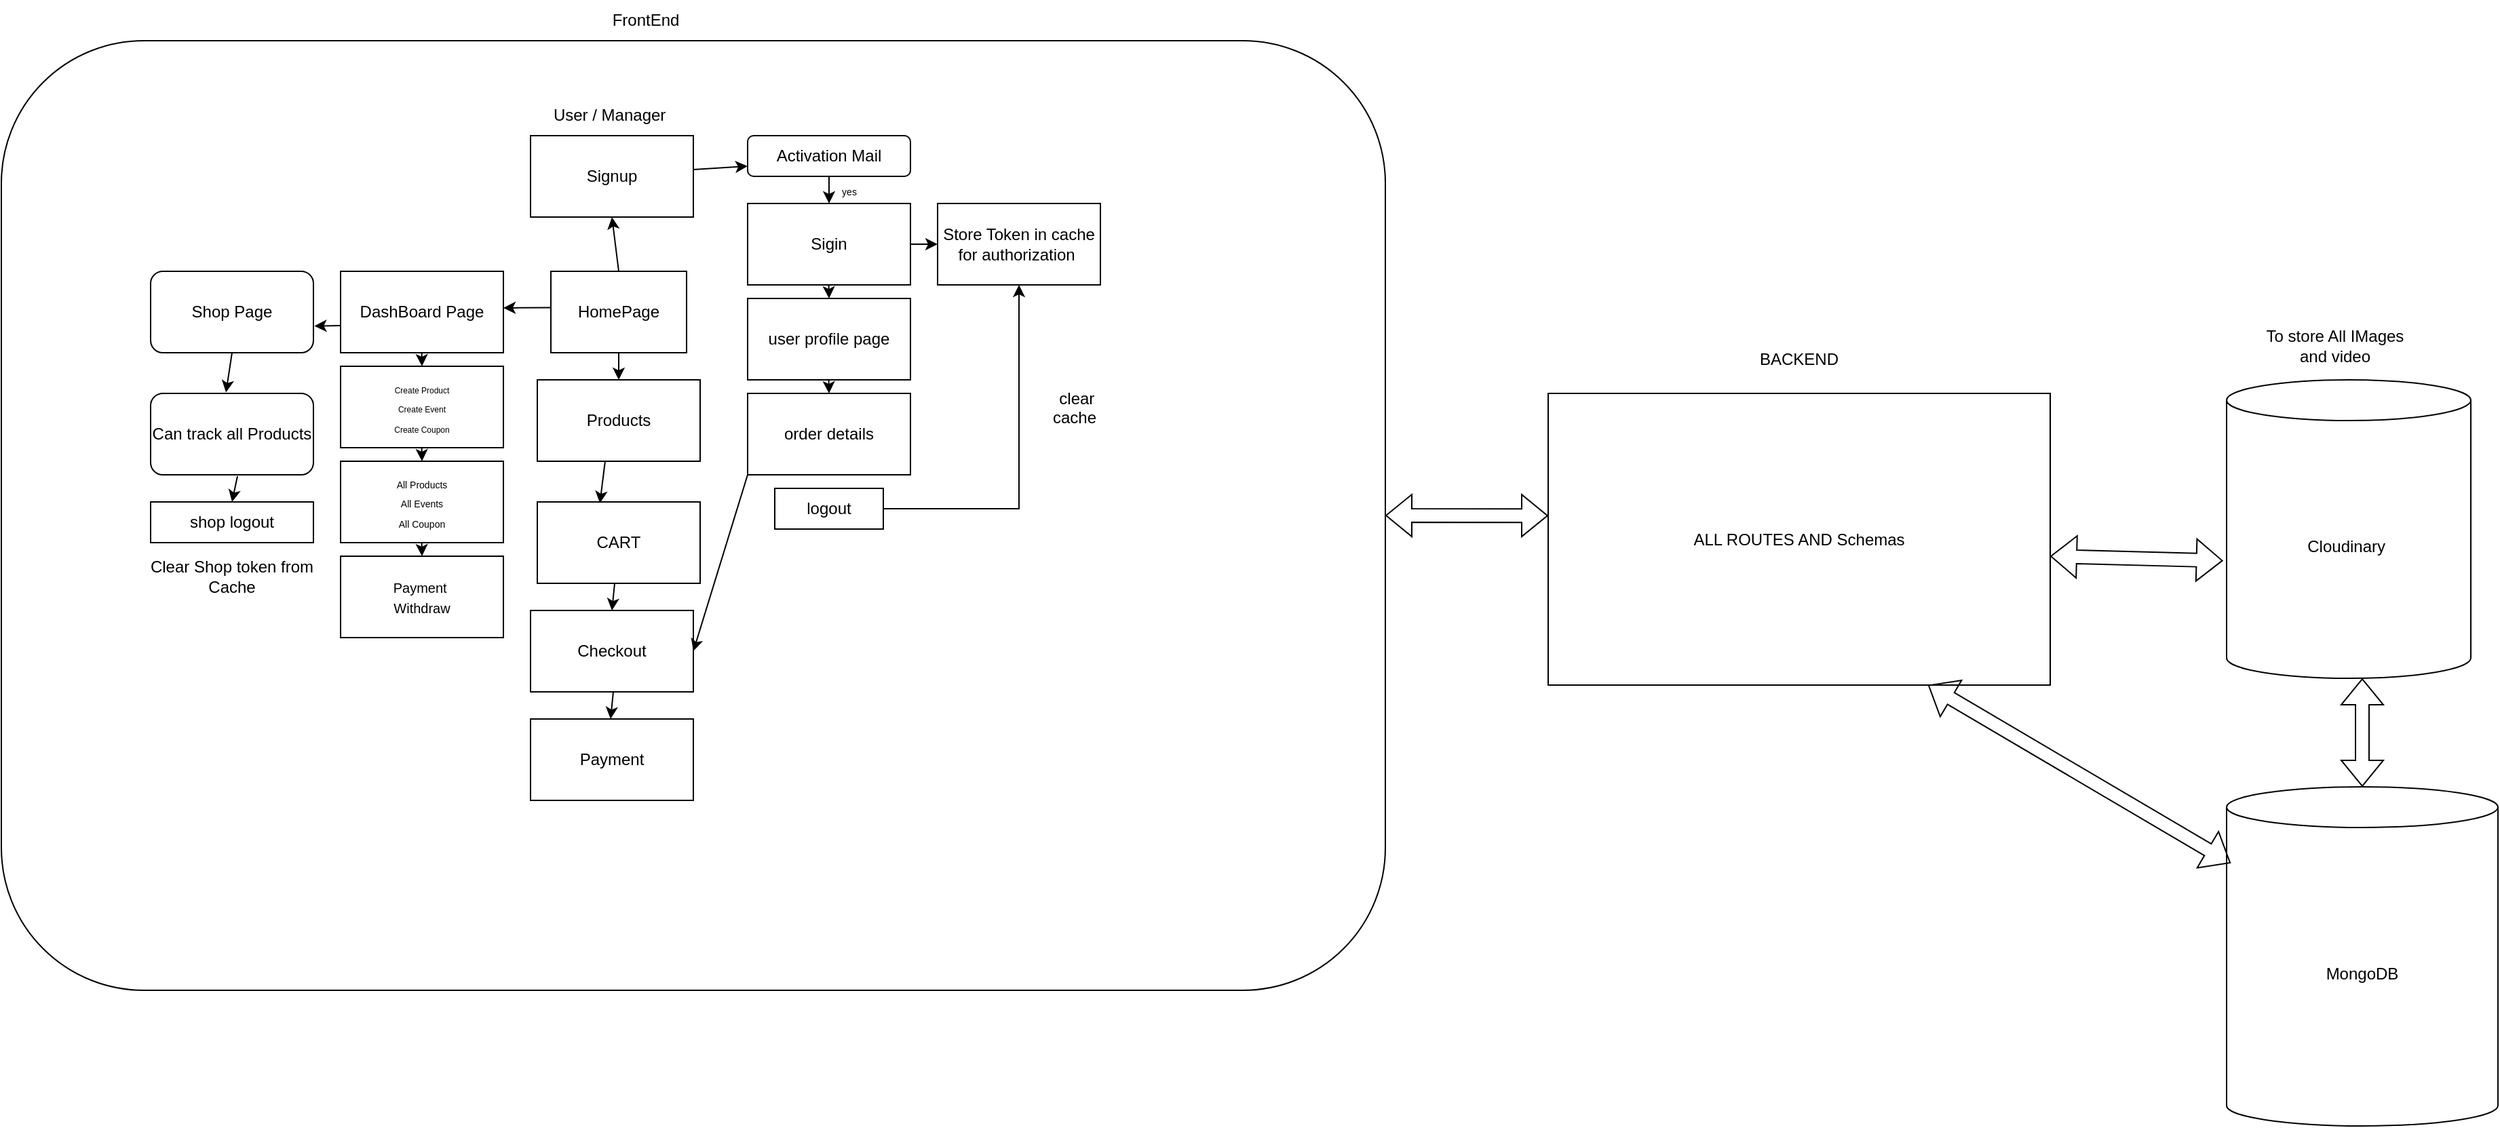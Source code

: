<mxfile version="21.6.6" type="device">
  <diagram name="Page-1" id="ZVsZCaO__nbRHdYafXjF">
    <mxGraphModel dx="2935" dy="666" grid="1" gridSize="10" guides="1" tooltips="1" connect="1" arrows="1" fold="1" page="1" pageScale="1" pageWidth="850" pageHeight="1100" math="0" shadow="0">
      <root>
        <mxCell id="0" />
        <mxCell id="1" parent="0" />
        <mxCell id="322PYA-jL4ByyHU68Lln-67" value="" style="rounded=1;whiteSpace=wrap;html=1;" vertex="1" parent="1">
          <mxGeometry x="-930" y="50" width="1020" height="700" as="geometry" />
        </mxCell>
        <mxCell id="322PYA-jL4ByyHU68Lln-6" value="HomePage" style="rounded=0;whiteSpace=wrap;html=1;" vertex="1" parent="1">
          <mxGeometry x="-525" y="220" width="100" height="60" as="geometry" />
        </mxCell>
        <mxCell id="322PYA-jL4ByyHU68Lln-7" value="Signup" style="rounded=0;whiteSpace=wrap;html=1;" vertex="1" parent="1">
          <mxGeometry x="-540" y="120" width="120" height="60" as="geometry" />
        </mxCell>
        <mxCell id="322PYA-jL4ByyHU68Lln-8" value="" style="endArrow=classic;html=1;rounded=0;exitX=0.5;exitY=0;exitDx=0;exitDy=0;entryX=0.5;entryY=1;entryDx=0;entryDy=0;" edge="1" parent="1" source="322PYA-jL4ByyHU68Lln-6" target="322PYA-jL4ByyHU68Lln-7">
          <mxGeometry width="50" height="50" relative="1" as="geometry">
            <mxPoint x="-620" y="150" as="sourcePoint" />
            <mxPoint x="-540" y="150" as="targetPoint" />
          </mxGeometry>
        </mxCell>
        <mxCell id="322PYA-jL4ByyHU68Lln-9" value="User / Manager&amp;nbsp;" style="text;html=1;strokeColor=none;fillColor=none;align=center;verticalAlign=middle;whiteSpace=wrap;rounded=0;" vertex="1" parent="1">
          <mxGeometry x="-525" y="90" width="90" height="30" as="geometry" />
        </mxCell>
        <mxCell id="322PYA-jL4ByyHU68Lln-10" value="Activation Mail" style="rounded=1;whiteSpace=wrap;html=1;" vertex="1" parent="1">
          <mxGeometry x="-380" y="120" width="120" height="30" as="geometry" />
        </mxCell>
        <mxCell id="322PYA-jL4ByyHU68Lln-11" value="" style="endArrow=classic;html=1;rounded=0;entryX=0;entryY=0.75;entryDx=0;entryDy=0;" edge="1" parent="1" target="322PYA-jL4ByyHU68Lln-10">
          <mxGeometry width="50" height="50" relative="1" as="geometry">
            <mxPoint x="-420" y="145" as="sourcePoint" />
            <mxPoint x="-400" y="125" as="targetPoint" />
          </mxGeometry>
        </mxCell>
        <mxCell id="322PYA-jL4ByyHU68Lln-14" value="" style="endArrow=classic;html=1;rounded=0;entryX=0.5;entryY=0;entryDx=0;entryDy=0;" edge="1" parent="1">
          <mxGeometry width="50" height="50" relative="1" as="geometry">
            <mxPoint x="-320" y="150" as="sourcePoint" />
            <mxPoint x="-320" y="170" as="targetPoint" />
          </mxGeometry>
        </mxCell>
        <mxCell id="322PYA-jL4ByyHU68Lln-15" value="&lt;font style=&quot;font-size: 7px;&quot;&gt;yes&lt;/font&gt;" style="text;html=1;strokeColor=none;fillColor=none;align=center;verticalAlign=middle;whiteSpace=wrap;rounded=0;" vertex="1" parent="1">
          <mxGeometry x="-330" y="160" width="50" as="geometry" />
        </mxCell>
        <mxCell id="322PYA-jL4ByyHU68Lln-21" value="Sigin" style="rounded=0;whiteSpace=wrap;html=1;" vertex="1" parent="1">
          <mxGeometry x="-380" y="170" width="120" height="60" as="geometry" />
        </mxCell>
        <mxCell id="322PYA-jL4ByyHU68Lln-23" value="user profile page" style="rounded=0;whiteSpace=wrap;html=1;" vertex="1" parent="1">
          <mxGeometry x="-380" y="240" width="120" height="60" as="geometry" />
        </mxCell>
        <mxCell id="322PYA-jL4ByyHU68Lln-24" value="order details" style="rounded=0;whiteSpace=wrap;html=1;" vertex="1" parent="1">
          <mxGeometry x="-380" y="310" width="120" height="60" as="geometry" />
        </mxCell>
        <mxCell id="322PYA-jL4ByyHU68Lln-26" value="" style="endArrow=classic;html=1;rounded=0;" edge="1" parent="1">
          <mxGeometry width="50" height="50" relative="1" as="geometry">
            <mxPoint x="-320.2" y="230" as="sourcePoint" />
            <mxPoint x="-320" y="240" as="targetPoint" />
          </mxGeometry>
        </mxCell>
        <mxCell id="322PYA-jL4ByyHU68Lln-28" value="" style="endArrow=classic;html=1;rounded=0;" edge="1" parent="1">
          <mxGeometry width="50" height="50" relative="1" as="geometry">
            <mxPoint x="-320.2" y="300" as="sourcePoint" />
            <mxPoint x="-320" y="310" as="targetPoint" />
          </mxGeometry>
        </mxCell>
        <mxCell id="322PYA-jL4ByyHU68Lln-31" value="Store Token in cache for&amp;nbsp;authorization&amp;nbsp;" style="rounded=0;whiteSpace=wrap;html=1;" vertex="1" parent="1">
          <mxGeometry x="-240" y="170" width="120" height="60" as="geometry" />
        </mxCell>
        <mxCell id="322PYA-jL4ByyHU68Lln-32" value="" style="endArrow=classic;html=1;rounded=0;exitX=1;exitY=0.5;exitDx=0;exitDy=0;entryX=0;entryY=0.5;entryDx=0;entryDy=0;" edge="1" parent="1" source="322PYA-jL4ByyHU68Lln-21" target="322PYA-jL4ByyHU68Lln-31">
          <mxGeometry width="50" height="50" relative="1" as="geometry">
            <mxPoint x="-280" y="270" as="sourcePoint" />
            <mxPoint x="-230" y="220" as="targetPoint" />
          </mxGeometry>
        </mxCell>
        <mxCell id="322PYA-jL4ByyHU68Lln-35" style="edgeStyle=orthogonalEdgeStyle;rounded=0;orthogonalLoop=1;jettySize=auto;html=1;exitX=1;exitY=0.5;exitDx=0;exitDy=0;entryX=0.5;entryY=1;entryDx=0;entryDy=0;" edge="1" parent="1" source="322PYA-jL4ByyHU68Lln-33" target="322PYA-jL4ByyHU68Lln-31">
          <mxGeometry relative="1" as="geometry" />
        </mxCell>
        <mxCell id="322PYA-jL4ByyHU68Lln-33" value="logout" style="rounded=0;whiteSpace=wrap;html=1;" vertex="1" parent="1">
          <mxGeometry x="-360" y="380" width="80" height="30" as="geometry" />
        </mxCell>
        <mxCell id="322PYA-jL4ByyHU68Lln-36" value="&lt;div style=&quot;text-align: center;&quot;&gt;&lt;span style=&quot;background-color: initial;&quot;&gt;&amp;nbsp;clear cache&lt;/span&gt;&lt;/div&gt;" style="text;whiteSpace=wrap;html=1;" vertex="1" parent="1">
          <mxGeometry x="-170" y="300" width="60" height="40" as="geometry" />
        </mxCell>
        <mxCell id="322PYA-jL4ByyHU68Lln-37" value="Products" style="rounded=0;whiteSpace=wrap;html=1;" vertex="1" parent="1">
          <mxGeometry x="-535" y="300" width="120" height="60" as="geometry" />
        </mxCell>
        <mxCell id="322PYA-jL4ByyHU68Lln-38" value="CART" style="rounded=0;whiteSpace=wrap;html=1;" vertex="1" parent="1">
          <mxGeometry x="-535" y="390" width="120" height="60" as="geometry" />
        </mxCell>
        <mxCell id="322PYA-jL4ByyHU68Lln-39" value="Checkout" style="rounded=0;whiteSpace=wrap;html=1;" vertex="1" parent="1">
          <mxGeometry x="-540" y="470" width="120" height="60" as="geometry" />
        </mxCell>
        <mxCell id="322PYA-jL4ByyHU68Lln-40" value="Payment" style="rounded=0;whiteSpace=wrap;html=1;" vertex="1" parent="1">
          <mxGeometry x="-540" y="550" width="120" height="60" as="geometry" />
        </mxCell>
        <mxCell id="322PYA-jL4ByyHU68Lln-41" value="" style="endArrow=classic;html=1;rounded=0;entryX=1;entryY=0.5;entryDx=0;entryDy=0;exitX=0;exitY=1;exitDx=0;exitDy=0;" edge="1" parent="1" source="322PYA-jL4ByyHU68Lln-24" target="322PYA-jL4ByyHU68Lln-39">
          <mxGeometry width="50" height="50" relative="1" as="geometry">
            <mxPoint x="-290" y="400" as="sourcePoint" />
            <mxPoint x="-240" y="350" as="targetPoint" />
          </mxGeometry>
        </mxCell>
        <mxCell id="322PYA-jL4ByyHU68Lln-42" value="" style="endArrow=classic;html=1;rounded=0;entryX=0.5;entryY=0;entryDx=0;entryDy=0;" edge="1" parent="1" target="322PYA-jL4ByyHU68Lln-37">
          <mxGeometry width="50" height="50" relative="1" as="geometry">
            <mxPoint x="-475" y="280" as="sourcePoint" />
            <mxPoint x="-425" y="230" as="targetPoint" />
          </mxGeometry>
        </mxCell>
        <mxCell id="322PYA-jL4ByyHU68Lln-43" value="" style="endArrow=classic;html=1;rounded=0;entryX=0.384;entryY=0.016;entryDx=0;entryDy=0;entryPerimeter=0;" edge="1" parent="1" target="322PYA-jL4ByyHU68Lln-38">
          <mxGeometry width="50" height="50" relative="1" as="geometry">
            <mxPoint x="-485" y="360" as="sourcePoint" />
            <mxPoint x="-435" y="310" as="targetPoint" />
          </mxGeometry>
        </mxCell>
        <mxCell id="322PYA-jL4ByyHU68Lln-45" value="" style="endArrow=classic;html=1;rounded=0;entryX=0.5;entryY=0;entryDx=0;entryDy=0;" edge="1" parent="1" target="322PYA-jL4ByyHU68Lln-39">
          <mxGeometry width="50" height="50" relative="1" as="geometry">
            <mxPoint x="-478" y="450" as="sourcePoint" />
            <mxPoint x="-482" y="481" as="targetPoint" />
          </mxGeometry>
        </mxCell>
        <mxCell id="322PYA-jL4ByyHU68Lln-47" value="" style="endArrow=classic;html=1;rounded=0;entryX=0.5;entryY=0;entryDx=0;entryDy=0;" edge="1" parent="1">
          <mxGeometry width="50" height="50" relative="1" as="geometry">
            <mxPoint x="-479" y="530" as="sourcePoint" />
            <mxPoint x="-481" y="550" as="targetPoint" />
          </mxGeometry>
        </mxCell>
        <mxCell id="322PYA-jL4ByyHU68Lln-49" value="" style="endArrow=classic;html=1;rounded=0;exitX=-0.001;exitY=0.445;exitDx=0;exitDy=0;exitPerimeter=0;" edge="1" parent="1" source="322PYA-jL4ByyHU68Lln-6">
          <mxGeometry width="50" height="50" relative="1" as="geometry">
            <mxPoint x="-450" y="370" as="sourcePoint" />
            <mxPoint x="-560" y="247" as="targetPoint" />
          </mxGeometry>
        </mxCell>
        <mxCell id="322PYA-jL4ByyHU68Lln-50" value="DashBoard Page" style="rounded=0;whiteSpace=wrap;html=1;" vertex="1" parent="1">
          <mxGeometry x="-680" y="220" width="120" height="60" as="geometry" />
        </mxCell>
        <mxCell id="322PYA-jL4ByyHU68Lln-51" value="&lt;font style=&quot;font-size: 6px;&quot;&gt;Create Product&lt;br&gt;Create Event&lt;br&gt;Create Coupon&lt;br&gt;&lt;/font&gt;" style="rounded=0;whiteSpace=wrap;html=1;" vertex="1" parent="1">
          <mxGeometry x="-680" y="290" width="120" height="60" as="geometry" />
        </mxCell>
        <mxCell id="322PYA-jL4ByyHU68Lln-52" value="&lt;font style=&quot;font-size: 7px;&quot;&gt;All Products&lt;br&gt;All Events&lt;br&gt;All Coupon&lt;br&gt;&lt;/font&gt;" style="rounded=0;whiteSpace=wrap;html=1;" vertex="1" parent="1">
          <mxGeometry x="-680" y="360" width="120" height="60" as="geometry" />
        </mxCell>
        <mxCell id="322PYA-jL4ByyHU68Lln-53" value="&lt;font size=&quot;1&quot;&gt;Payment&amp;nbsp;&lt;br&gt;Withdraw&lt;br&gt;&lt;/font&gt;" style="rounded=0;whiteSpace=wrap;html=1;" vertex="1" parent="1">
          <mxGeometry x="-680" y="430" width="120" height="60" as="geometry" />
        </mxCell>
        <mxCell id="322PYA-jL4ByyHU68Lln-54" value="Shop Page" style="rounded=1;whiteSpace=wrap;html=1;" vertex="1" parent="1">
          <mxGeometry x="-820" y="220" width="120" height="60" as="geometry" />
        </mxCell>
        <mxCell id="322PYA-jL4ByyHU68Lln-55" value="Can track all Products" style="rounded=1;whiteSpace=wrap;html=1;" vertex="1" parent="1">
          <mxGeometry x="-820" y="310" width="120" height="60" as="geometry" />
        </mxCell>
        <mxCell id="322PYA-jL4ByyHU68Lln-56" value="" style="endArrow=classic;html=1;rounded=0;" edge="1" parent="1">
          <mxGeometry width="50" height="50" relative="1" as="geometry">
            <mxPoint x="-620.18" y="280" as="sourcePoint" />
            <mxPoint x="-620" y="290" as="targetPoint" />
          </mxGeometry>
        </mxCell>
        <mxCell id="322PYA-jL4ByyHU68Lln-58" value="" style="endArrow=classic;html=1;rounded=0;" edge="1" parent="1">
          <mxGeometry width="50" height="50" relative="1" as="geometry">
            <mxPoint x="-620.18" y="350" as="sourcePoint" />
            <mxPoint x="-620" y="360" as="targetPoint" />
          </mxGeometry>
        </mxCell>
        <mxCell id="322PYA-jL4ByyHU68Lln-60" value="" style="endArrow=classic;html=1;rounded=0;" edge="1" parent="1">
          <mxGeometry width="50" height="50" relative="1" as="geometry">
            <mxPoint x="-620.18" y="420" as="sourcePoint" />
            <mxPoint x="-620" y="430" as="targetPoint" />
          </mxGeometry>
        </mxCell>
        <mxCell id="322PYA-jL4ByyHU68Lln-61" value="" style="endArrow=classic;html=1;rounded=0;entryX=1.006;entryY=0.672;entryDx=0;entryDy=0;entryPerimeter=0;" edge="1" parent="1" target="322PYA-jL4ByyHU68Lln-54">
          <mxGeometry width="50" height="50" relative="1" as="geometry">
            <mxPoint x="-680" y="260" as="sourcePoint" />
            <mxPoint x="-630" y="210" as="targetPoint" />
          </mxGeometry>
        </mxCell>
        <mxCell id="322PYA-jL4ByyHU68Lln-62" value="" style="endArrow=classic;html=1;rounded=0;entryX=0.463;entryY=-0.012;entryDx=0;entryDy=0;entryPerimeter=0;" edge="1" parent="1" target="322PYA-jL4ByyHU68Lln-55">
          <mxGeometry width="50" height="50" relative="1" as="geometry">
            <mxPoint x="-760" y="280" as="sourcePoint" />
            <mxPoint x="-740" y="260" as="targetPoint" />
          </mxGeometry>
        </mxCell>
        <mxCell id="322PYA-jL4ByyHU68Lln-63" value="shop logout" style="rounded=0;whiteSpace=wrap;html=1;" vertex="1" parent="1">
          <mxGeometry x="-820" y="390" width="120" height="30" as="geometry" />
        </mxCell>
        <mxCell id="322PYA-jL4ByyHU68Lln-64" value="" style="endArrow=classic;html=1;rounded=0;entryX=0.463;entryY=-0.012;entryDx=0;entryDy=0;entryPerimeter=0;" edge="1" parent="1">
          <mxGeometry width="50" height="50" relative="1" as="geometry">
            <mxPoint x="-756" y="371" as="sourcePoint" />
            <mxPoint x="-760" y="390" as="targetPoint" />
          </mxGeometry>
        </mxCell>
        <mxCell id="322PYA-jL4ByyHU68Lln-65" value="Clear Shop token from Cache" style="text;html=1;strokeColor=none;fillColor=none;align=center;verticalAlign=middle;whiteSpace=wrap;rounded=0;" vertex="1" parent="1">
          <mxGeometry x="-830" y="430" width="140" height="30" as="geometry" />
        </mxCell>
        <mxCell id="322PYA-jL4ByyHU68Lln-68" value="FrontEnd" style="text;html=1;strokeColor=none;fillColor=none;align=center;verticalAlign=middle;whiteSpace=wrap;rounded=0;" vertex="1" parent="1">
          <mxGeometry x="-485" y="20" width="60" height="30" as="geometry" />
        </mxCell>
        <mxCell id="322PYA-jL4ByyHU68Lln-69" value="ALL ROUTES AND Schemas" style="rounded=0;whiteSpace=wrap;html=1;" vertex="1" parent="1">
          <mxGeometry x="210" y="310" width="370" height="215" as="geometry" />
        </mxCell>
        <mxCell id="322PYA-jL4ByyHU68Lln-70" value="BACKEND" style="text;html=1;strokeColor=none;fillColor=none;align=center;verticalAlign=middle;whiteSpace=wrap;rounded=0;" vertex="1" parent="1">
          <mxGeometry x="365" y="270" width="60" height="30" as="geometry" />
        </mxCell>
        <mxCell id="322PYA-jL4ByyHU68Lln-71" value="" style="shape=flexArrow;endArrow=classic;startArrow=classic;html=1;rounded=0;exitX=1;exitY=0.5;exitDx=0;exitDy=0;entryX=0;entryY=0.419;entryDx=0;entryDy=0;entryPerimeter=0;" edge="1" parent="1" source="322PYA-jL4ByyHU68Lln-67" target="322PYA-jL4ByyHU68Lln-69">
          <mxGeometry width="100" height="100" relative="1" as="geometry">
            <mxPoint x="170" y="350" as="sourcePoint" />
            <mxPoint x="270" y="250" as="targetPoint" />
          </mxGeometry>
        </mxCell>
        <mxCell id="322PYA-jL4ByyHU68Lln-72" value="Cloudinary&amp;nbsp;" style="shape=cylinder3;whiteSpace=wrap;html=1;boundedLbl=1;backgroundOutline=1;size=15;" vertex="1" parent="1">
          <mxGeometry x="710" y="300" width="180" height="220" as="geometry" />
        </mxCell>
        <mxCell id="322PYA-jL4ByyHU68Lln-73" value="To store All IMages and video" style="text;html=1;strokeColor=none;fillColor=none;align=center;verticalAlign=middle;whiteSpace=wrap;rounded=0;" vertex="1" parent="1">
          <mxGeometry x="730" y="260" width="120" height="30" as="geometry" />
        </mxCell>
        <mxCell id="322PYA-jL4ByyHU68Lln-74" value="" style="shape=flexArrow;endArrow=classic;startArrow=classic;html=1;rounded=0;entryX=-0.015;entryY=0.606;entryDx=0;entryDy=0;entryPerimeter=0;" edge="1" parent="1" target="322PYA-jL4ByyHU68Lln-72">
          <mxGeometry width="100" height="100" relative="1" as="geometry">
            <mxPoint x="580" y="430" as="sourcePoint" />
            <mxPoint x="680" y="330" as="targetPoint" />
          </mxGeometry>
        </mxCell>
        <mxCell id="322PYA-jL4ByyHU68Lln-75" value="MongoDB" style="shape=cylinder3;whiteSpace=wrap;html=1;boundedLbl=1;backgroundOutline=1;size=15;" vertex="1" parent="1">
          <mxGeometry x="710" y="600" width="200" height="250" as="geometry" />
        </mxCell>
        <mxCell id="322PYA-jL4ByyHU68Lln-76" value="" style="shape=flexArrow;endArrow=classic;startArrow=classic;html=1;rounded=0;exitX=0.5;exitY=0;exitDx=0;exitDy=0;exitPerimeter=0;" edge="1" parent="1" source="322PYA-jL4ByyHU68Lln-75">
          <mxGeometry width="100" height="100" relative="1" as="geometry">
            <mxPoint x="710" y="620" as="sourcePoint" />
            <mxPoint x="810" y="520" as="targetPoint" />
          </mxGeometry>
        </mxCell>
        <mxCell id="322PYA-jL4ByyHU68Lln-77" value="" style="shape=flexArrow;endArrow=classic;startArrow=classic;html=1;rounded=0;exitX=0.015;exitY=0.225;exitDx=0;exitDy=0;exitPerimeter=0;" edge="1" parent="1" source="322PYA-jL4ByyHU68Lln-75">
          <mxGeometry width="100" height="100" relative="1" as="geometry">
            <mxPoint x="390" y="625" as="sourcePoint" />
            <mxPoint x="490" y="525" as="targetPoint" />
          </mxGeometry>
        </mxCell>
      </root>
    </mxGraphModel>
  </diagram>
</mxfile>
